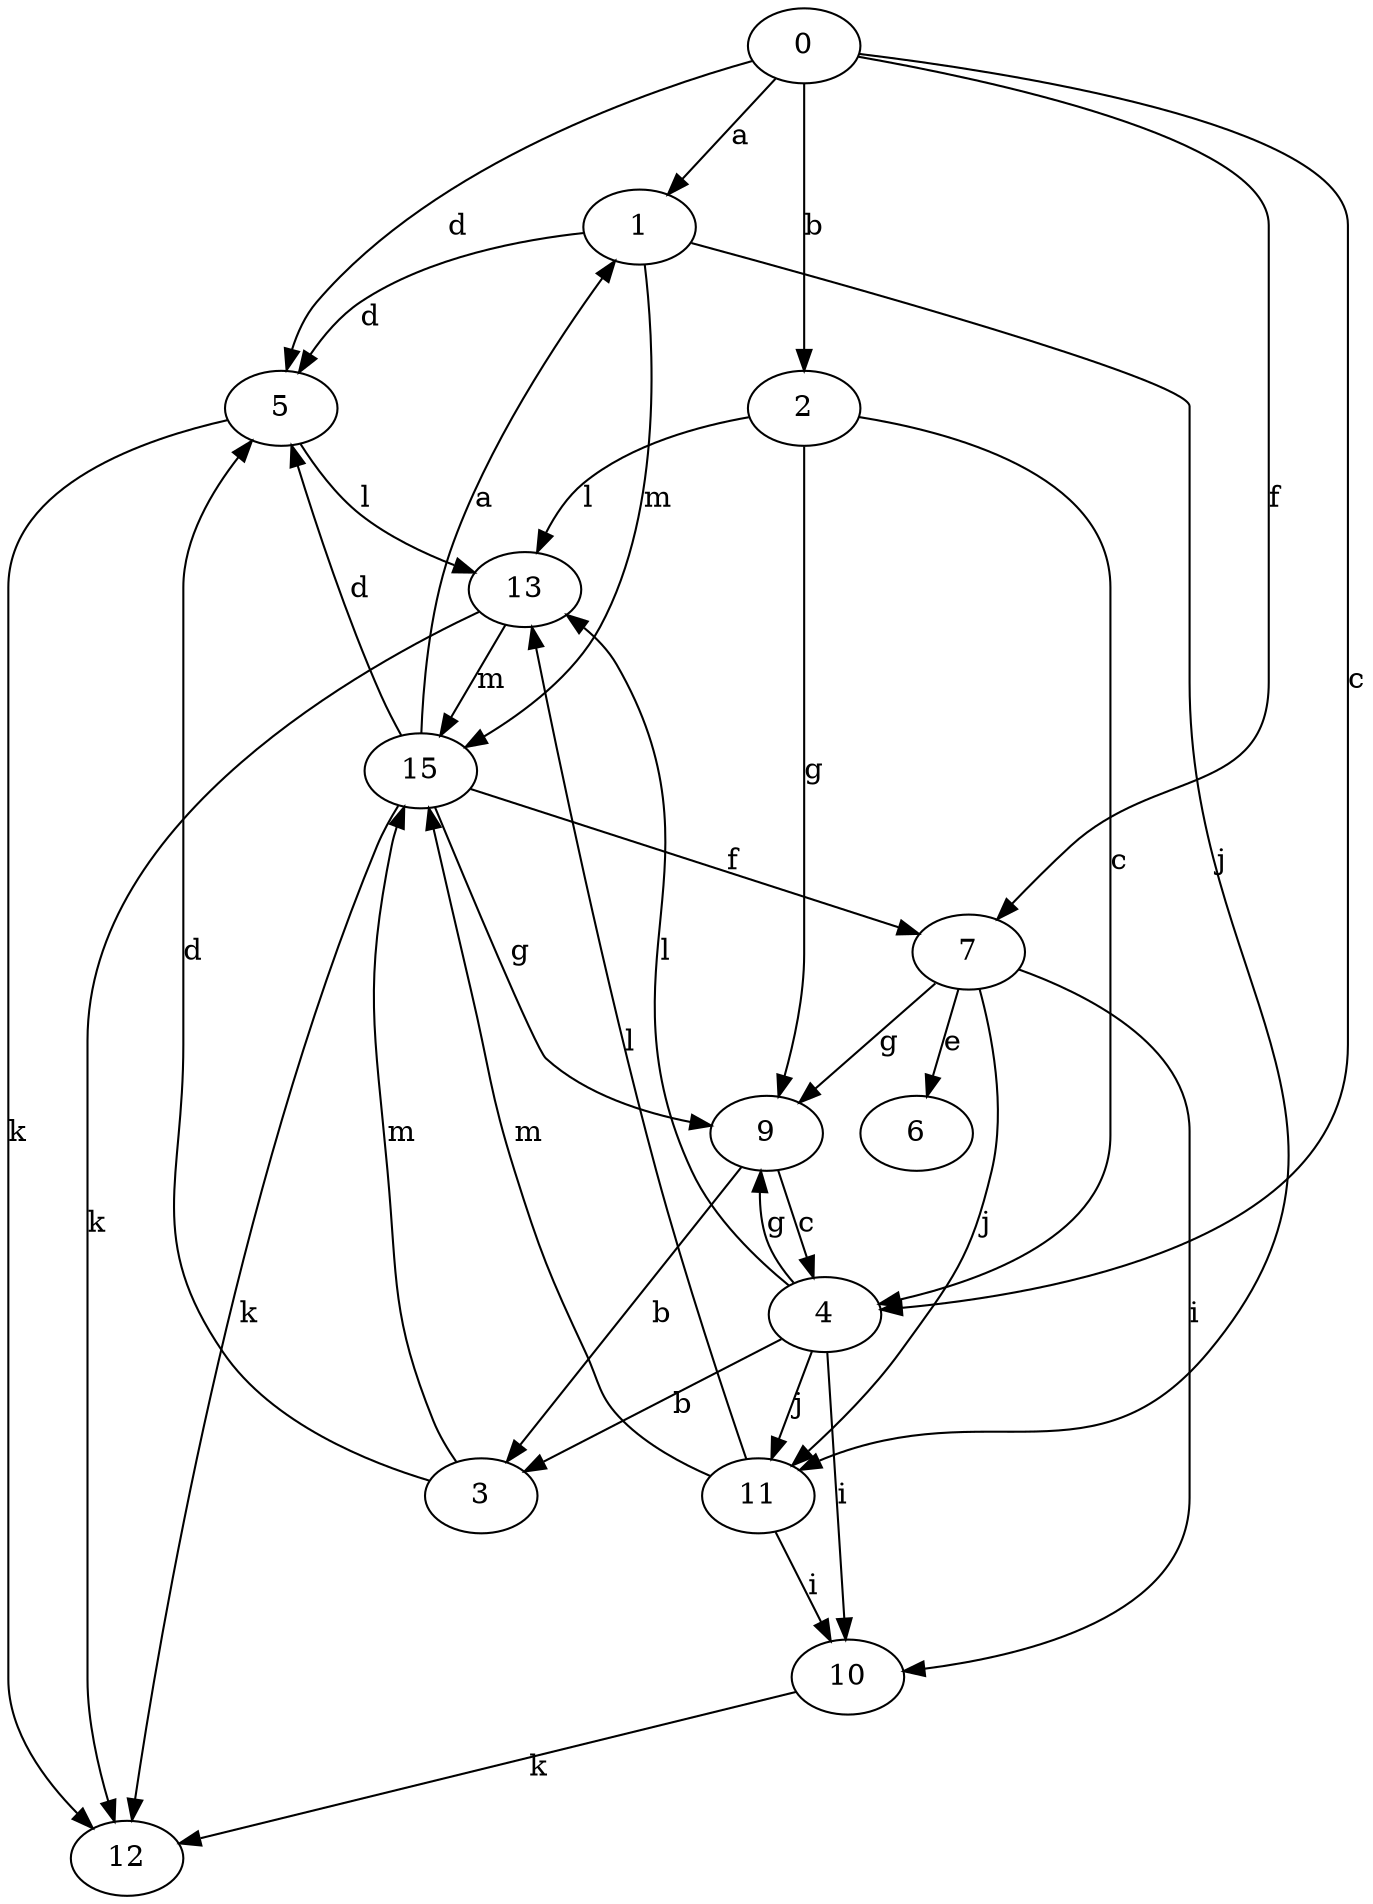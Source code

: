 strict digraph  {
0;
1;
2;
3;
4;
5;
6;
7;
9;
10;
11;
12;
13;
15;
0 -> 1  [label=a];
0 -> 2  [label=b];
0 -> 4  [label=c];
0 -> 5  [label=d];
0 -> 7  [label=f];
1 -> 5  [label=d];
1 -> 11  [label=j];
1 -> 15  [label=m];
2 -> 4  [label=c];
2 -> 9  [label=g];
2 -> 13  [label=l];
3 -> 5  [label=d];
3 -> 15  [label=m];
4 -> 3  [label=b];
4 -> 9  [label=g];
4 -> 10  [label=i];
4 -> 11  [label=j];
4 -> 13  [label=l];
5 -> 12  [label=k];
5 -> 13  [label=l];
7 -> 6  [label=e];
7 -> 9  [label=g];
7 -> 10  [label=i];
7 -> 11  [label=j];
9 -> 3  [label=b];
9 -> 4  [label=c];
10 -> 12  [label=k];
11 -> 10  [label=i];
11 -> 13  [label=l];
11 -> 15  [label=m];
13 -> 12  [label=k];
13 -> 15  [label=m];
15 -> 1  [label=a];
15 -> 5  [label=d];
15 -> 7  [label=f];
15 -> 9  [label=g];
15 -> 12  [label=k];
}
